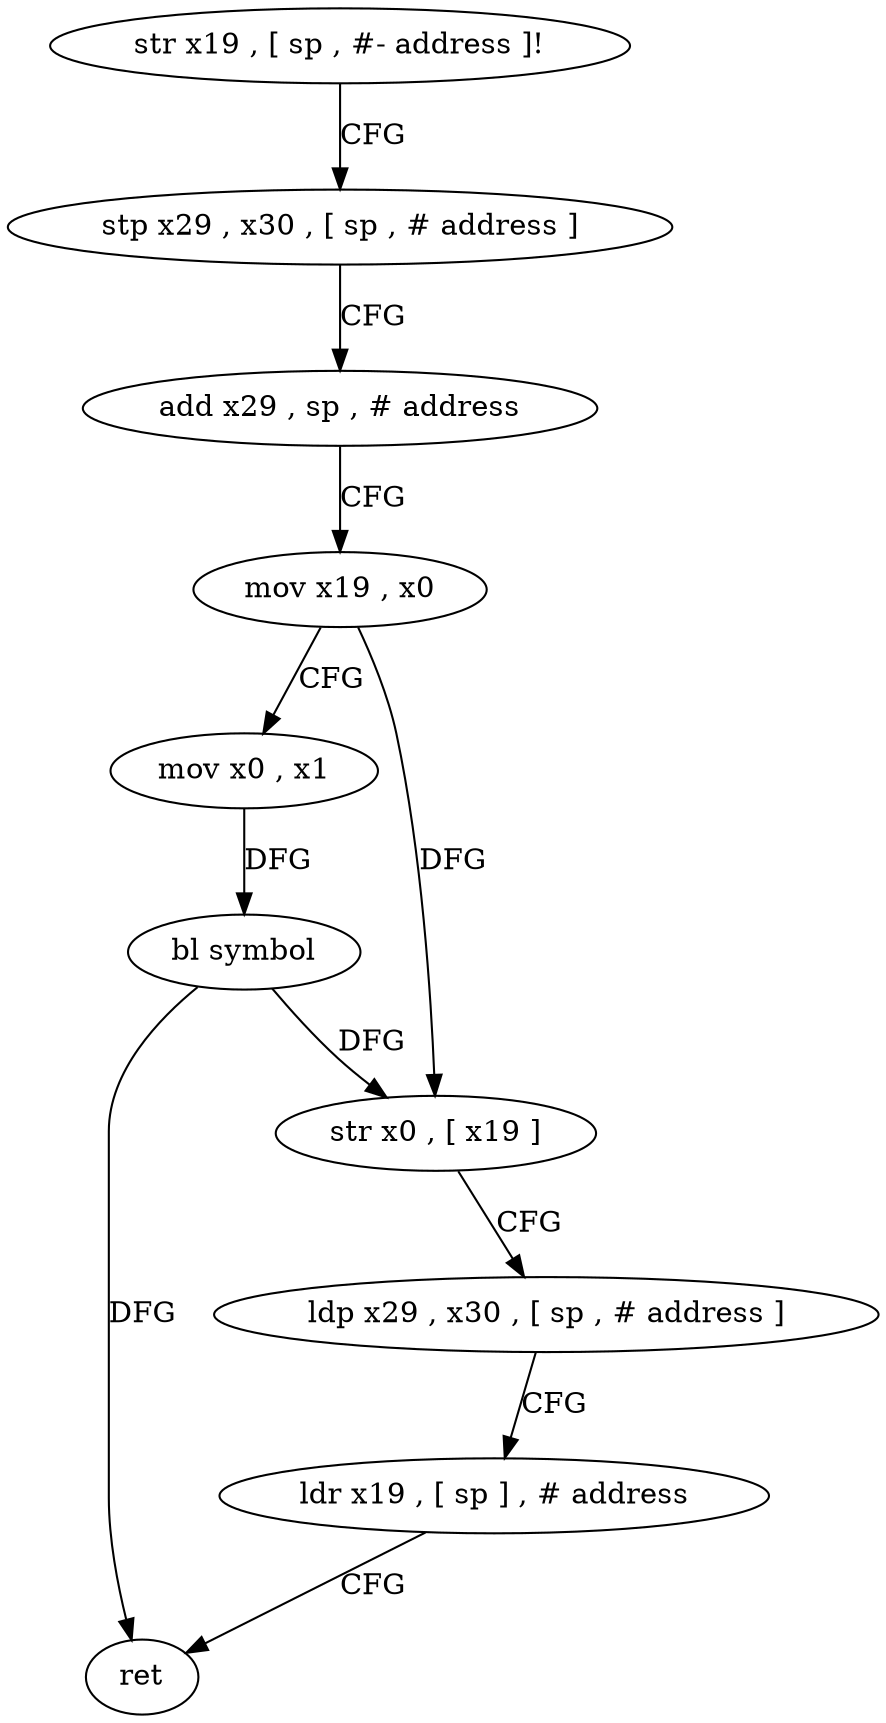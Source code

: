 digraph "func" {
"134352" [label = "str x19 , [ sp , #- address ]!" ]
"134356" [label = "stp x29 , x30 , [ sp , # address ]" ]
"134360" [label = "add x29 , sp , # address" ]
"134364" [label = "mov x19 , x0" ]
"134368" [label = "mov x0 , x1" ]
"134372" [label = "bl symbol" ]
"134376" [label = "str x0 , [ x19 ]" ]
"134380" [label = "ldp x29 , x30 , [ sp , # address ]" ]
"134384" [label = "ldr x19 , [ sp ] , # address" ]
"134388" [label = "ret" ]
"134352" -> "134356" [ label = "CFG" ]
"134356" -> "134360" [ label = "CFG" ]
"134360" -> "134364" [ label = "CFG" ]
"134364" -> "134368" [ label = "CFG" ]
"134364" -> "134376" [ label = "DFG" ]
"134368" -> "134372" [ label = "DFG" ]
"134372" -> "134376" [ label = "DFG" ]
"134372" -> "134388" [ label = "DFG" ]
"134376" -> "134380" [ label = "CFG" ]
"134380" -> "134384" [ label = "CFG" ]
"134384" -> "134388" [ label = "CFG" ]
}
